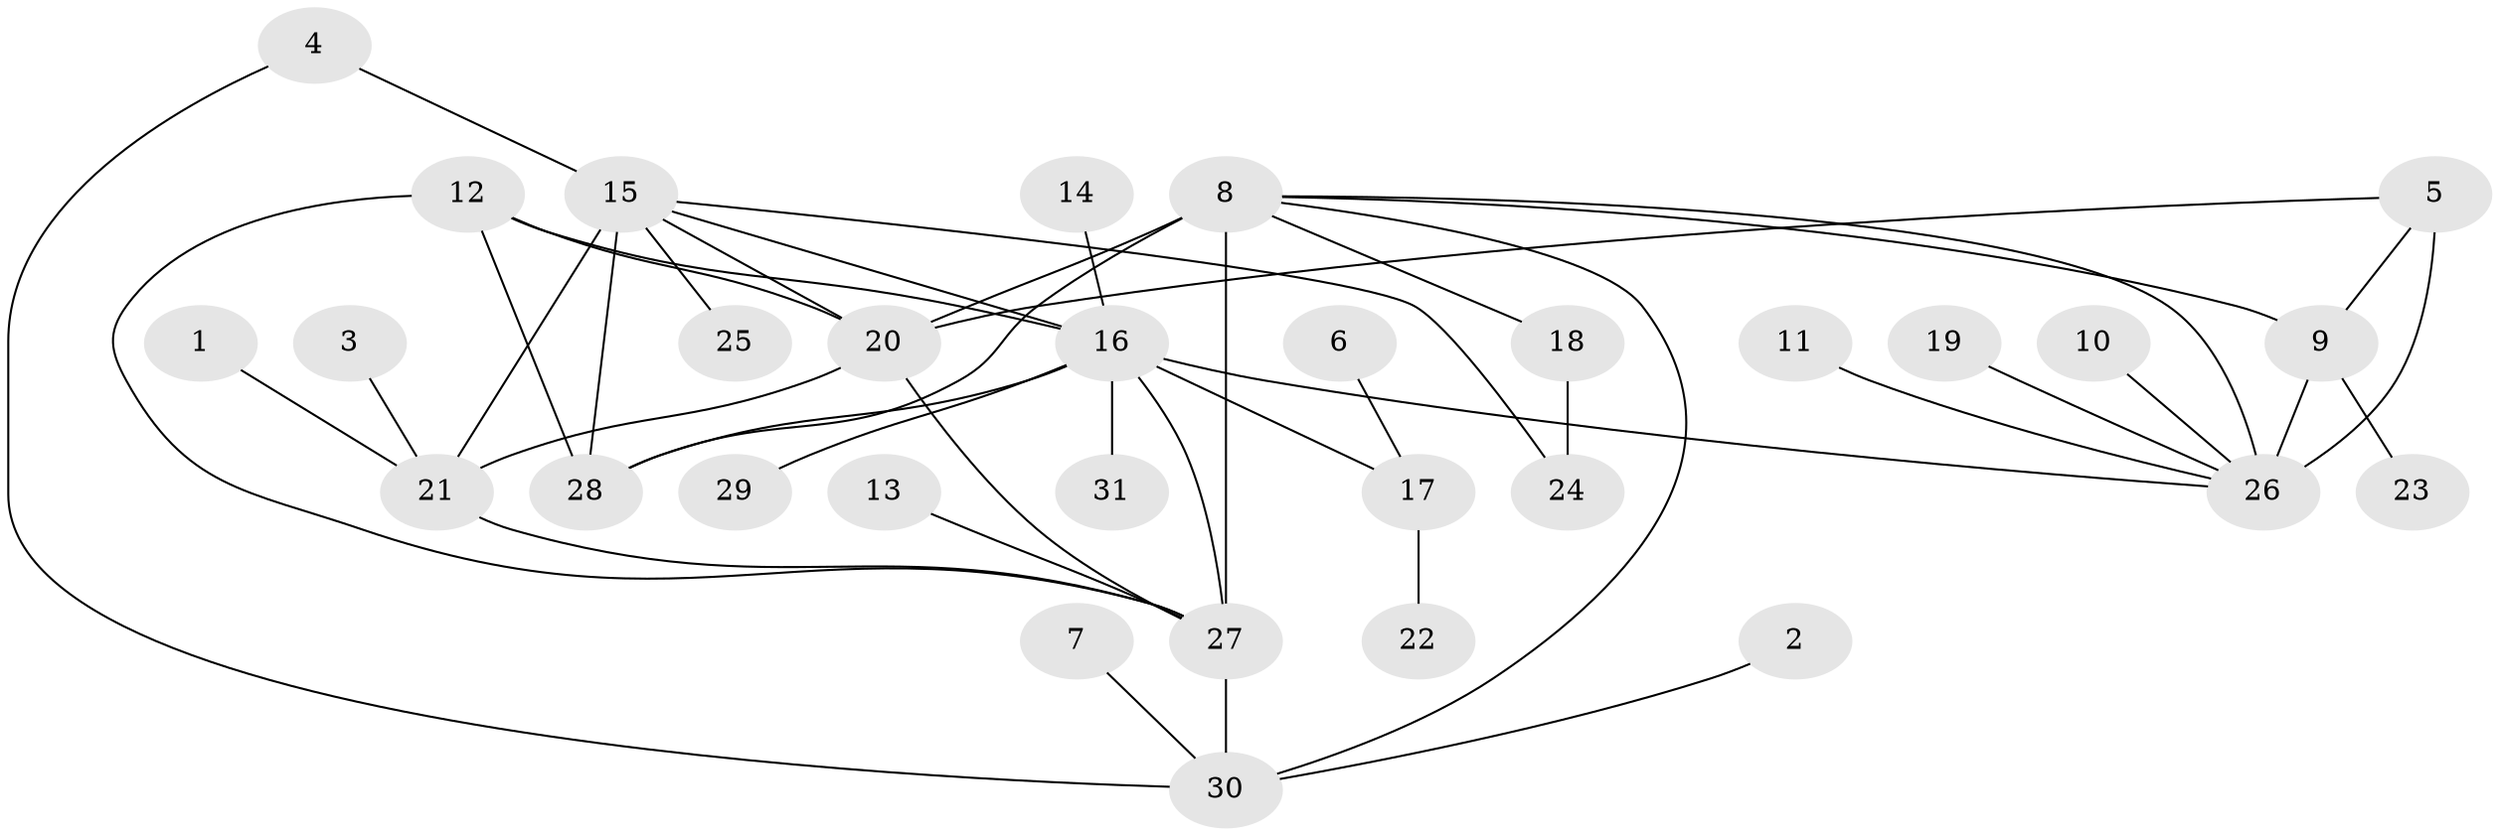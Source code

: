 // original degree distribution, {12: 0.01, 10: 0.02, 4: 0.06, 9: 0.02, 5: 0.06, 6: 0.05, 7: 0.04, 11: 0.01, 8: 0.03, 2: 0.13, 1: 0.55, 3: 0.02}
// Generated by graph-tools (version 1.1) at 2025/37/03/04/25 23:37:41]
// undirected, 31 vertices, 46 edges
graph export_dot {
  node [color=gray90,style=filled];
  1;
  2;
  3;
  4;
  5;
  6;
  7;
  8;
  9;
  10;
  11;
  12;
  13;
  14;
  15;
  16;
  17;
  18;
  19;
  20;
  21;
  22;
  23;
  24;
  25;
  26;
  27;
  28;
  29;
  30;
  31;
  1 -- 21 [weight=1.0];
  2 -- 30 [weight=1.0];
  3 -- 21 [weight=1.0];
  4 -- 15 [weight=1.0];
  4 -- 30 [weight=1.0];
  5 -- 9 [weight=1.0];
  5 -- 20 [weight=1.0];
  5 -- 26 [weight=3.0];
  6 -- 17 [weight=1.0];
  7 -- 30 [weight=1.0];
  8 -- 9 [weight=1.0];
  8 -- 18 [weight=1.0];
  8 -- 20 [weight=1.0];
  8 -- 26 [weight=1.0];
  8 -- 27 [weight=1.0];
  8 -- 28 [weight=6.0];
  8 -- 30 [weight=3.0];
  9 -- 23 [weight=1.0];
  9 -- 26 [weight=3.0];
  10 -- 26 [weight=1.0];
  11 -- 26 [weight=1.0];
  12 -- 16 [weight=1.0];
  12 -- 20 [weight=1.0];
  12 -- 27 [weight=1.0];
  12 -- 28 [weight=1.0];
  13 -- 27 [weight=1.0];
  14 -- 16 [weight=1.0];
  15 -- 16 [weight=1.0];
  15 -- 20 [weight=1.0];
  15 -- 21 [weight=3.0];
  15 -- 24 [weight=1.0];
  15 -- 25 [weight=1.0];
  15 -- 28 [weight=1.0];
  16 -- 17 [weight=6.0];
  16 -- 26 [weight=1.0];
  16 -- 27 [weight=1.0];
  16 -- 28 [weight=1.0];
  16 -- 29 [weight=1.0];
  16 -- 31 [weight=1.0];
  17 -- 22 [weight=1.0];
  18 -- 24 [weight=1.0];
  19 -- 26 [weight=1.0];
  20 -- 21 [weight=3.0];
  20 -- 27 [weight=1.0];
  21 -- 27 [weight=1.0];
  27 -- 30 [weight=3.0];
}
